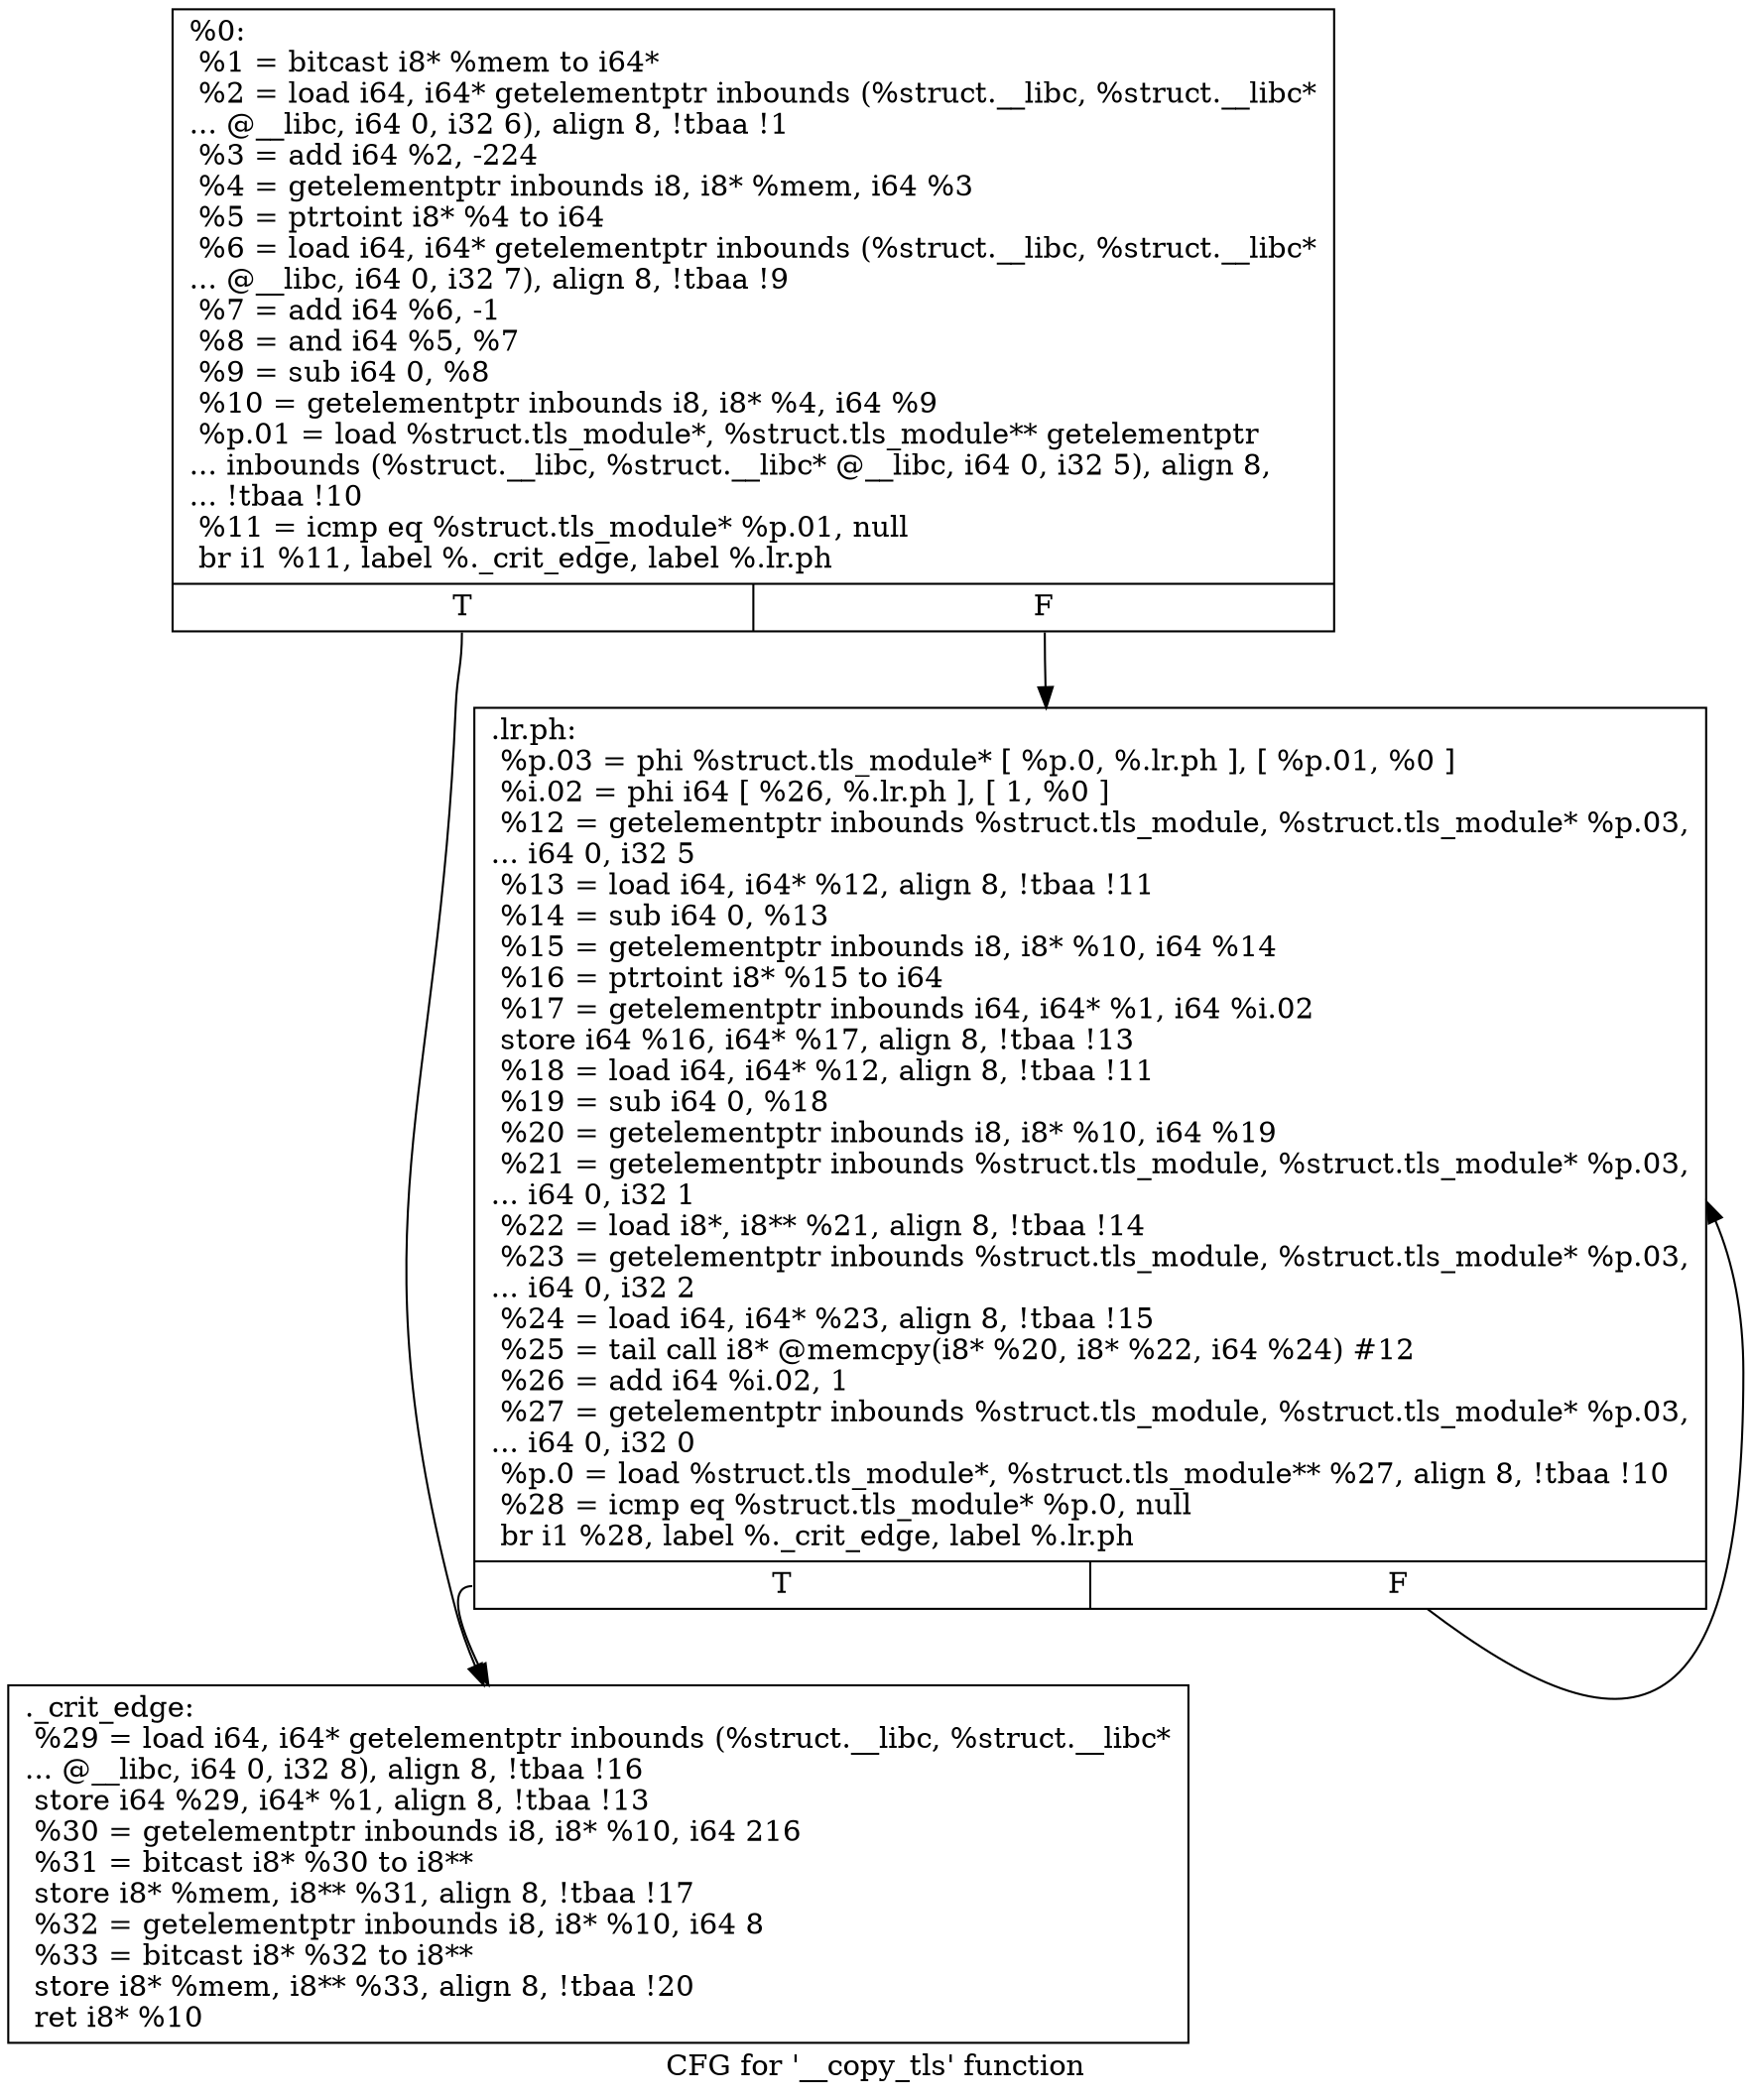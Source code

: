 digraph "CFG for '__copy_tls' function" {
	label="CFG for '__copy_tls' function";

	Node0x98ffb0 [shape=record,label="{%0:\l  %1 = bitcast i8* %mem to i64*\l  %2 = load i64, i64* getelementptr inbounds (%struct.__libc, %struct.__libc*\l... @__libc, i64 0, i32 6), align 8, !tbaa !1\l  %3 = add i64 %2, -224\l  %4 = getelementptr inbounds i8, i8* %mem, i64 %3\l  %5 = ptrtoint i8* %4 to i64\l  %6 = load i64, i64* getelementptr inbounds (%struct.__libc, %struct.__libc*\l... @__libc, i64 0, i32 7), align 8, !tbaa !9\l  %7 = add i64 %6, -1\l  %8 = and i64 %5, %7\l  %9 = sub i64 0, %8\l  %10 = getelementptr inbounds i8, i8* %4, i64 %9\l  %p.01 = load %struct.tls_module*, %struct.tls_module** getelementptr\l... inbounds (%struct.__libc, %struct.__libc* @__libc, i64 0, i32 5), align 8,\l... !tbaa !10\l  %11 = icmp eq %struct.tls_module* %p.01, null\l  br i1 %11, label %._crit_edge, label %.lr.ph\l|{<s0>T|<s1>F}}"];
	Node0x98ffb0:s0 -> Node0x990050;
	Node0x98ffb0:s1 -> Node0x990000;
	Node0x990000 [shape=record,label="{.lr.ph:                                           \l  %p.03 = phi %struct.tls_module* [ %p.0, %.lr.ph ], [ %p.01, %0 ]\l  %i.02 = phi i64 [ %26, %.lr.ph ], [ 1, %0 ]\l  %12 = getelementptr inbounds %struct.tls_module, %struct.tls_module* %p.03,\l... i64 0, i32 5\l  %13 = load i64, i64* %12, align 8, !tbaa !11\l  %14 = sub i64 0, %13\l  %15 = getelementptr inbounds i8, i8* %10, i64 %14\l  %16 = ptrtoint i8* %15 to i64\l  %17 = getelementptr inbounds i64, i64* %1, i64 %i.02\l  store i64 %16, i64* %17, align 8, !tbaa !13\l  %18 = load i64, i64* %12, align 8, !tbaa !11\l  %19 = sub i64 0, %18\l  %20 = getelementptr inbounds i8, i8* %10, i64 %19\l  %21 = getelementptr inbounds %struct.tls_module, %struct.tls_module* %p.03,\l... i64 0, i32 1\l  %22 = load i8*, i8** %21, align 8, !tbaa !14\l  %23 = getelementptr inbounds %struct.tls_module, %struct.tls_module* %p.03,\l... i64 0, i32 2\l  %24 = load i64, i64* %23, align 8, !tbaa !15\l  %25 = tail call i8* @memcpy(i8* %20, i8* %22, i64 %24) #12\l  %26 = add i64 %i.02, 1\l  %27 = getelementptr inbounds %struct.tls_module, %struct.tls_module* %p.03,\l... i64 0, i32 0\l  %p.0 = load %struct.tls_module*, %struct.tls_module** %27, align 8, !tbaa !10\l  %28 = icmp eq %struct.tls_module* %p.0, null\l  br i1 %28, label %._crit_edge, label %.lr.ph\l|{<s0>T|<s1>F}}"];
	Node0x990000:s0 -> Node0x990050;
	Node0x990000:s1 -> Node0x990000;
	Node0x990050 [shape=record,label="{._crit_edge:                                      \l  %29 = load i64, i64* getelementptr inbounds (%struct.__libc, %struct.__libc*\l... @__libc, i64 0, i32 8), align 8, !tbaa !16\l  store i64 %29, i64* %1, align 8, !tbaa !13\l  %30 = getelementptr inbounds i8, i8* %10, i64 216\l  %31 = bitcast i8* %30 to i8**\l  store i8* %mem, i8** %31, align 8, !tbaa !17\l  %32 = getelementptr inbounds i8, i8* %10, i64 8\l  %33 = bitcast i8* %32 to i8**\l  store i8* %mem, i8** %33, align 8, !tbaa !20\l  ret i8* %10\l}"];
}
